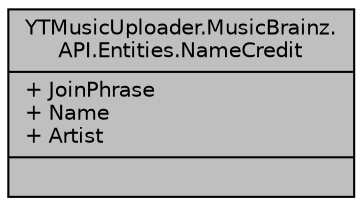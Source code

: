 digraph "YTMusicUploader.MusicBrainz.API.Entities.NameCredit"
{
 // LATEX_PDF_SIZE
  edge [fontname="Helvetica",fontsize="10",labelfontname="Helvetica",labelfontsize="10"];
  node [fontname="Helvetica",fontsize="10",shape=record];
  Node1 [label="{YTMusicUploader.MusicBrainz.\lAPI.Entities.NameCredit\n|+ JoinPhrase\l+ Name\l+ Artist\l|}",height=0.2,width=0.4,color="black", fillcolor="grey75", style="filled", fontcolor="black",tooltip="Artist credits indicate who is the main credited artist (or artists) for releases,..."];
}

